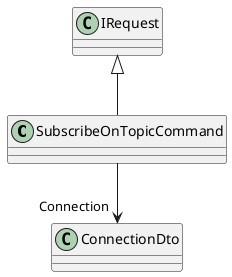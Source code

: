 @startuml
class SubscribeOnTopicCommand {
}
IRequest <|-- SubscribeOnTopicCommand
SubscribeOnTopicCommand --> "Connection" ConnectionDto
@enduml
